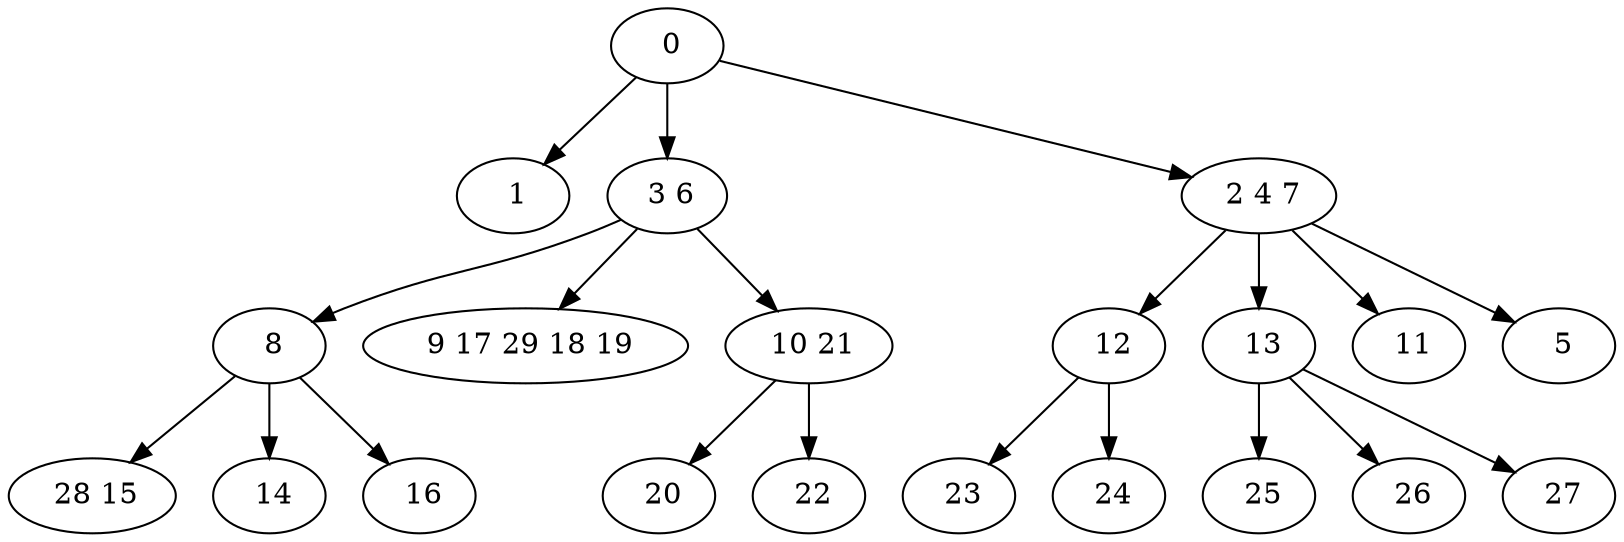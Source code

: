 digraph mytree {
" 0" -> " 1";
" 0" -> " 3 6";
" 0" -> " 2 4 7";
" 1";
" 3 6" -> " 8";
" 3 6" -> " 9 17 29 18 19";
" 3 6" -> " 10 21";
" 2 4 7" -> " 12";
" 2 4 7" -> " 13";
" 2 4 7" -> " 11";
" 2 4 7" -> " 5";
" 8" -> " 28 15";
" 8" -> " 14";
" 8" -> " 16";
" 28 15";
" 9 17 29 18 19";
" 14";
" 12" -> " 23";
" 12" -> " 24";
" 23";
" 24";
" 13" -> " 25";
" 13" -> " 26";
" 13" -> " 27";
" 25";
" 26";
" 27";
" 10 21" -> " 20";
" 10 21" -> " 22";
" 20";
" 22";
" 11";
" 16";
" 5";
}
